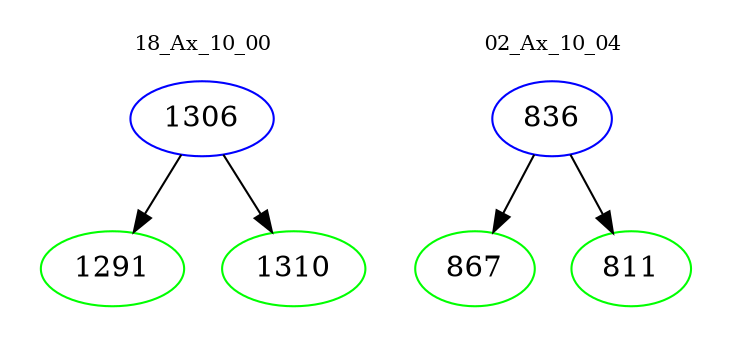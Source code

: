 digraph{
subgraph cluster_0 {
color = white
label = "18_Ax_10_00";
fontsize=10;
T0_1306 [label="1306", color="blue"]
T0_1306 -> T0_1291 [color="black"]
T0_1291 [label="1291", color="green"]
T0_1306 -> T0_1310 [color="black"]
T0_1310 [label="1310", color="green"]
}
subgraph cluster_1 {
color = white
label = "02_Ax_10_04";
fontsize=10;
T1_836 [label="836", color="blue"]
T1_836 -> T1_867 [color="black"]
T1_867 [label="867", color="green"]
T1_836 -> T1_811 [color="black"]
T1_811 [label="811", color="green"]
}
}
